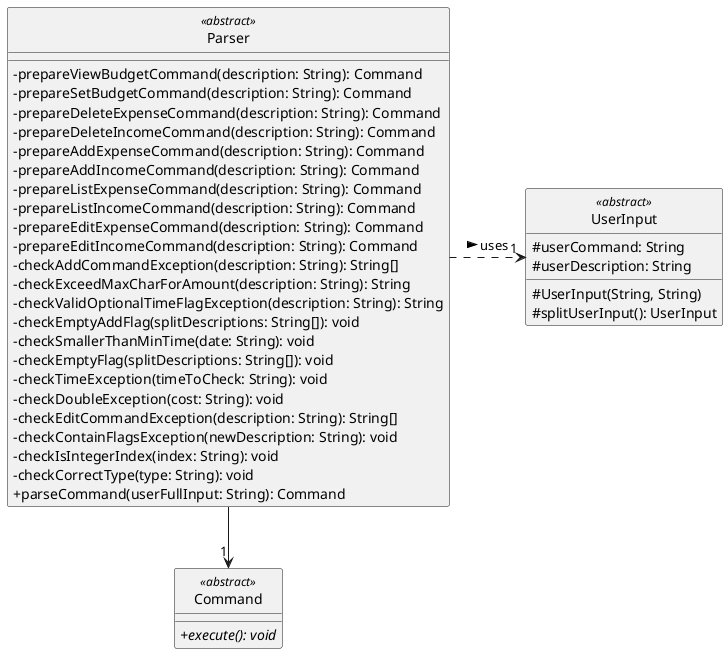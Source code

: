 @startuml
skinparam classAttributeIconSize 0
hide circle

class "Parser" as parser
class "Command" as command

class parser <<abstract>> {
    -prepareViewBudgetCommand(description: String): Command
    -prepareSetBudgetCommand(description: String): Command
    -prepareDeleteExpenseCommand(description: String): Command
    -prepareDeleteIncomeCommand(description: String): Command
    -prepareAddExpenseCommand(description: String): Command
    -prepareAddIncomeCommand(description: String): Command
    -prepareListExpenseCommand(description: String): Command
    -prepareListIncomeCommand(description: String): Command
    -prepareEditExpenseCommand(description: String): Command
    -prepareEditIncomeCommand(description: String): Command
    -checkAddCommandException(description: String): String[]
    -checkExceedMaxCharForAmount(description: String): String
    -checkValidOptionalTimeFlagException(description: String): String
    -checkEmptyAddFlag(splitDescriptions: String[]): void
    -checkSmallerThanMinTime(date: String): void
    -checkEmptyFlag(splitDescriptions: String[]): void
    -checkTimeException(timeToCheck: String): void
    -checkDoubleException(cost: String): void
    -checkEditCommandException(description: String): String[]
    -checkContainFlagsException(newDescription: String): void
    -checkIsIntegerIndex(index: String): void
    -checkCorrectType(type: String): void
    +parseCommand(userFullInput: String): Command
}

class command <<abstract>> {
    {abstract} +execute(): void
}

class UserInput <<abstract>> {
    #userCommand: String
    #userDescription: String

    #UserInput(String, String)
    #splitUserInput(): UserInput
}

parser --> "1" command
parser .> "1" UserInput : uses >

@enduml